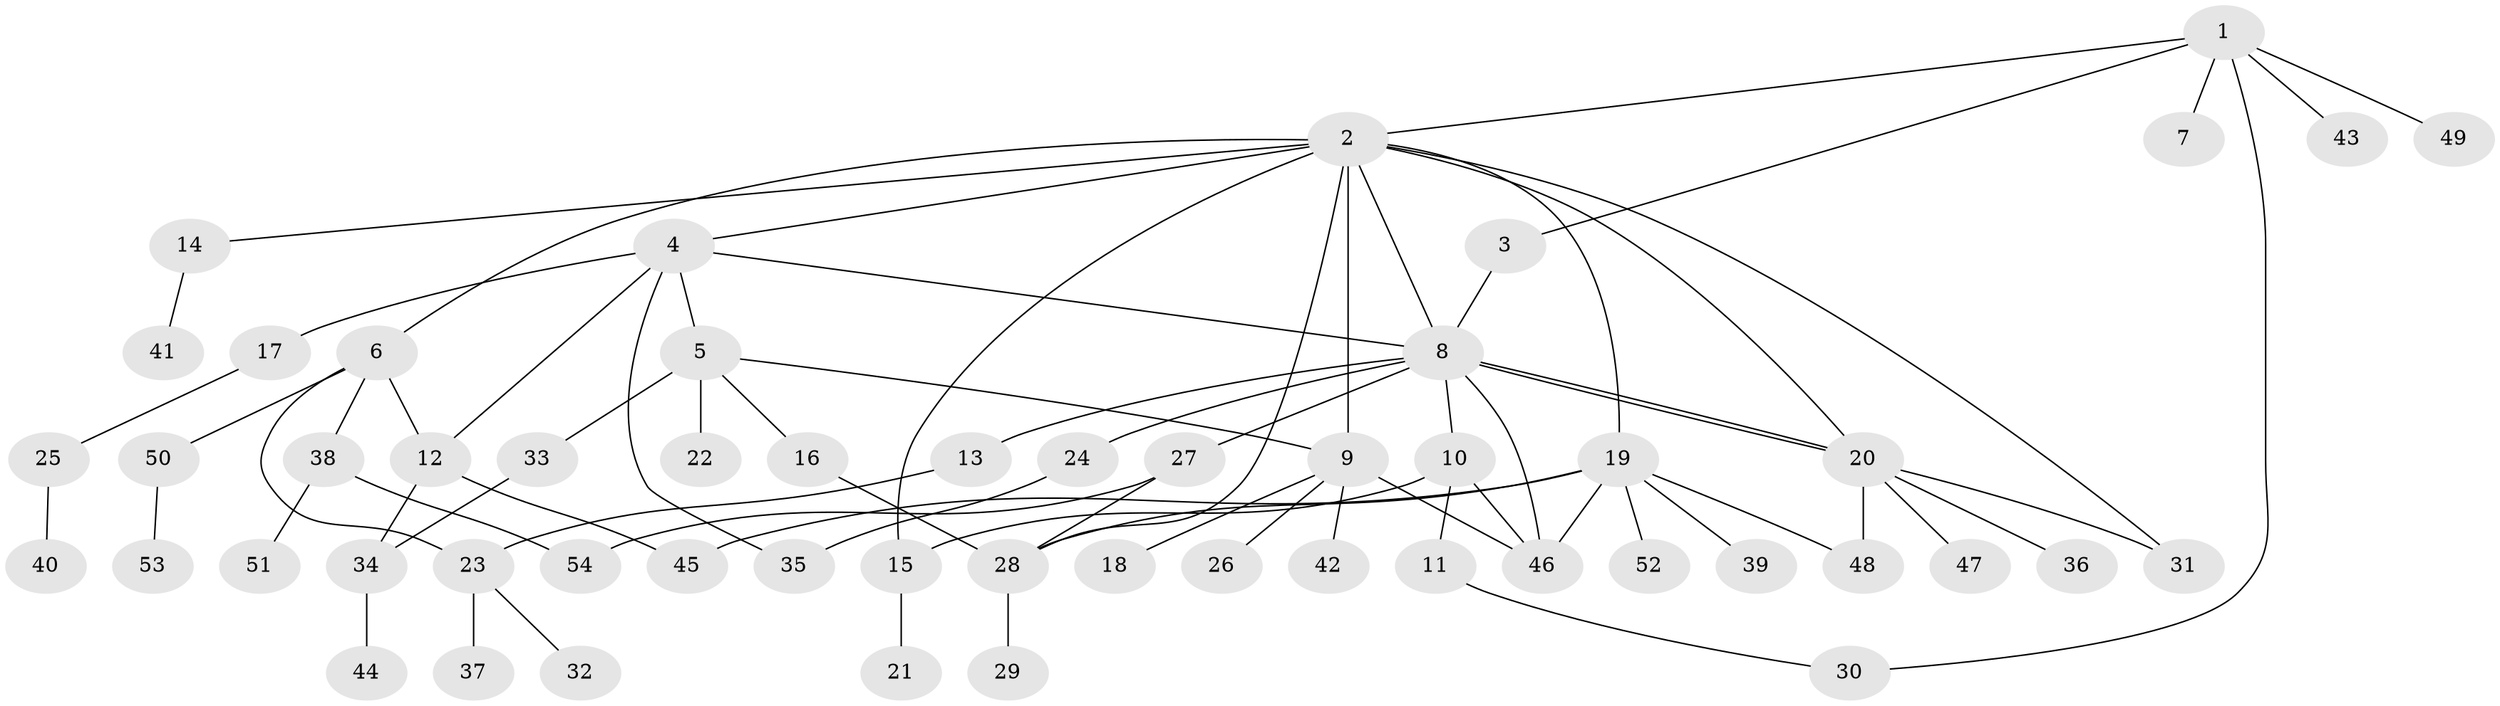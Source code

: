 // Generated by graph-tools (version 1.1) at 2025/47/03/09/25 04:47:24]
// undirected, 54 vertices, 74 edges
graph export_dot {
graph [start="1"]
  node [color=gray90,style=filled];
  1;
  2;
  3;
  4;
  5;
  6;
  7;
  8;
  9;
  10;
  11;
  12;
  13;
  14;
  15;
  16;
  17;
  18;
  19;
  20;
  21;
  22;
  23;
  24;
  25;
  26;
  27;
  28;
  29;
  30;
  31;
  32;
  33;
  34;
  35;
  36;
  37;
  38;
  39;
  40;
  41;
  42;
  43;
  44;
  45;
  46;
  47;
  48;
  49;
  50;
  51;
  52;
  53;
  54;
  1 -- 2;
  1 -- 3;
  1 -- 7;
  1 -- 30;
  1 -- 43;
  1 -- 49;
  2 -- 4;
  2 -- 6;
  2 -- 8;
  2 -- 9;
  2 -- 14;
  2 -- 15;
  2 -- 19;
  2 -- 20;
  2 -- 28;
  2 -- 31;
  3 -- 8;
  4 -- 5;
  4 -- 8;
  4 -- 12;
  4 -- 17;
  4 -- 35;
  5 -- 9;
  5 -- 16;
  5 -- 22;
  5 -- 33;
  6 -- 12;
  6 -- 23;
  6 -- 38;
  6 -- 50;
  8 -- 10;
  8 -- 13;
  8 -- 20;
  8 -- 20;
  8 -- 24;
  8 -- 27;
  8 -- 46;
  9 -- 18;
  9 -- 26;
  9 -- 42;
  9 -- 46;
  10 -- 11;
  10 -- 15;
  10 -- 46;
  11 -- 30;
  12 -- 34;
  12 -- 45;
  13 -- 23;
  14 -- 41;
  15 -- 21;
  16 -- 28;
  17 -- 25;
  19 -- 28;
  19 -- 39;
  19 -- 45;
  19 -- 46;
  19 -- 48;
  19 -- 52;
  20 -- 31;
  20 -- 36;
  20 -- 47;
  20 -- 48;
  23 -- 32;
  23 -- 37;
  24 -- 35;
  25 -- 40;
  27 -- 28;
  27 -- 54;
  28 -- 29;
  33 -- 34;
  34 -- 44;
  38 -- 51;
  38 -- 54;
  50 -- 53;
}
